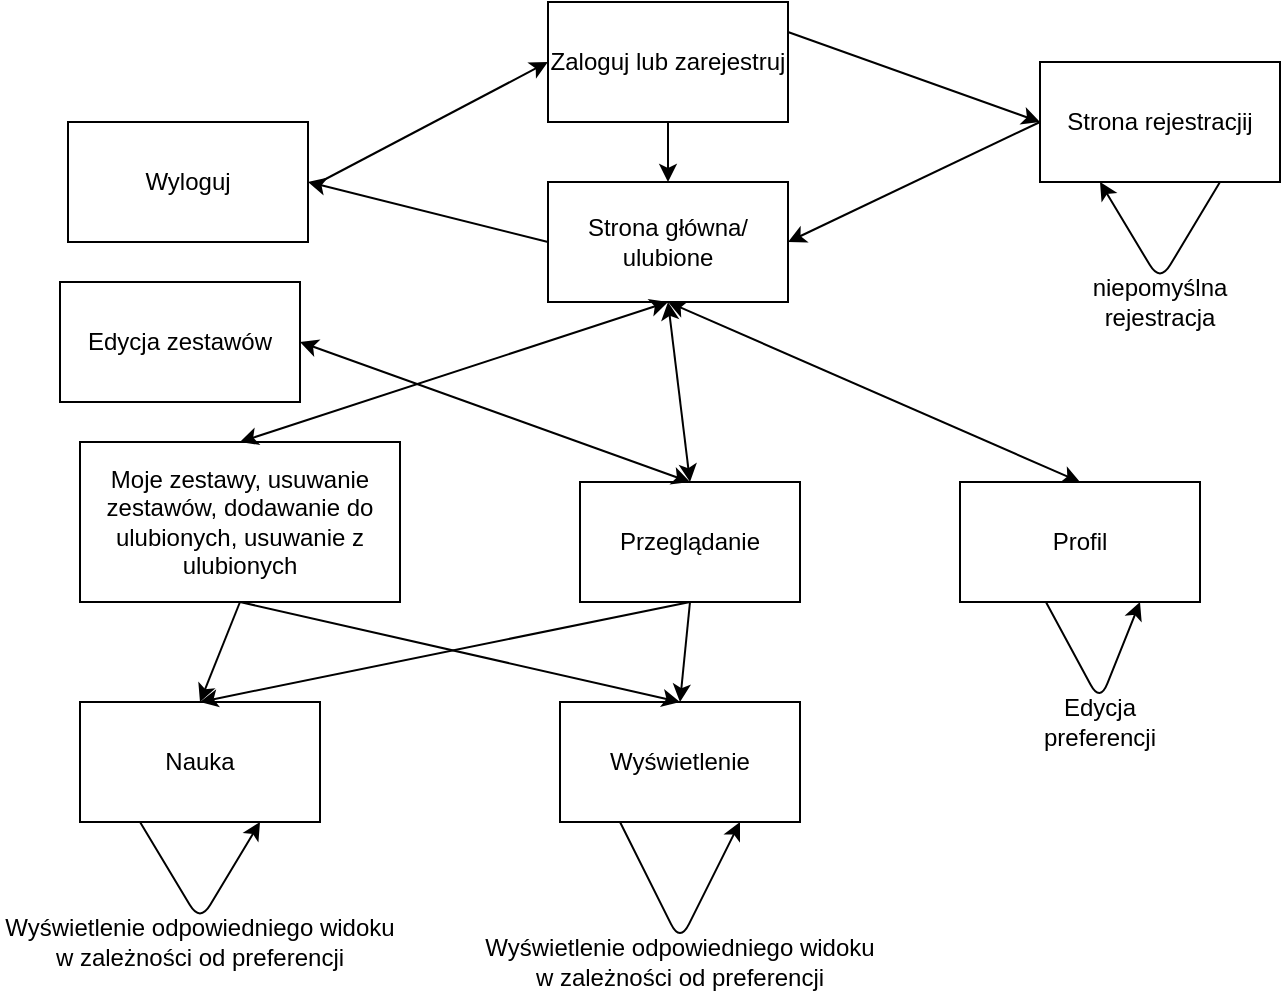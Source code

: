 <mxfile version="13.10.4" type="github">
  <diagram id="l4BmRItVJc3s6XUTqANX" name="Page-1">
    <mxGraphModel dx="1422" dy="791" grid="1" gridSize="10" guides="1" tooltips="1" connect="1" arrows="1" fold="1" page="1" pageScale="1" pageWidth="827" pageHeight="1169" math="0" shadow="0">
      <root>
        <mxCell id="0" />
        <mxCell id="1" parent="0" />
        <mxCell id="VQlJZG0hu4Kc3TQF4MYp-1" value="Zaloguj lub zarejestruj" style="rounded=0;whiteSpace=wrap;html=1;" vertex="1" parent="1">
          <mxGeometry x="354" y="10" width="120" height="60" as="geometry" />
        </mxCell>
        <mxCell id="VQlJZG0hu4Kc3TQF4MYp-2" value="Strona główna/ ulubione" style="rounded=0;whiteSpace=wrap;html=1;" vertex="1" parent="1">
          <mxGeometry x="354" y="100" width="120" height="60" as="geometry" />
        </mxCell>
        <mxCell id="VQlJZG0hu4Kc3TQF4MYp-3" value="Strona rejestracjij" style="rounded=0;whiteSpace=wrap;html=1;" vertex="1" parent="1">
          <mxGeometry x="600" y="40" width="120" height="60" as="geometry" />
        </mxCell>
        <mxCell id="VQlJZG0hu4Kc3TQF4MYp-4" value="" style="endArrow=classic;html=1;entryX=0.5;entryY=0;entryDx=0;entryDy=0;" edge="1" parent="1" source="VQlJZG0hu4Kc3TQF4MYp-1" target="VQlJZG0hu4Kc3TQF4MYp-2">
          <mxGeometry width="50" height="50" relative="1" as="geometry">
            <mxPoint x="390" y="430" as="sourcePoint" />
            <mxPoint x="440" y="380" as="targetPoint" />
          </mxGeometry>
        </mxCell>
        <mxCell id="VQlJZG0hu4Kc3TQF4MYp-5" value="" style="endArrow=classic;html=1;entryX=0;entryY=0.5;entryDx=0;entryDy=0;exitX=1;exitY=0.25;exitDx=0;exitDy=0;" edge="1" parent="1" source="VQlJZG0hu4Kc3TQF4MYp-1" target="VQlJZG0hu4Kc3TQF4MYp-3">
          <mxGeometry width="50" height="50" relative="1" as="geometry">
            <mxPoint x="390" y="430" as="sourcePoint" />
            <mxPoint x="440" y="380" as="targetPoint" />
          </mxGeometry>
        </mxCell>
        <mxCell id="VQlJZG0hu4Kc3TQF4MYp-6" value="" style="endArrow=classic;html=1;exitX=0;exitY=0.5;exitDx=0;exitDy=0;entryX=1;entryY=0.5;entryDx=0;entryDy=0;" edge="1" parent="1" source="VQlJZG0hu4Kc3TQF4MYp-3" target="VQlJZG0hu4Kc3TQF4MYp-2">
          <mxGeometry width="50" height="50" relative="1" as="geometry">
            <mxPoint x="390" y="430" as="sourcePoint" />
            <mxPoint x="550" y="210" as="targetPoint" />
          </mxGeometry>
        </mxCell>
        <mxCell id="VQlJZG0hu4Kc3TQF4MYp-7" value="" style="endArrow=classic;html=1;entryX=0.25;entryY=1;entryDx=0;entryDy=0;exitX=0.75;exitY=1;exitDx=0;exitDy=0;" edge="1" parent="1" source="VQlJZG0hu4Kc3TQF4MYp-3" target="VQlJZG0hu4Kc3TQF4MYp-3">
          <mxGeometry width="50" height="50" relative="1" as="geometry">
            <mxPoint x="390" y="430" as="sourcePoint" />
            <mxPoint x="440" y="380" as="targetPoint" />
            <Array as="points">
              <mxPoint x="660" y="150" />
            </Array>
          </mxGeometry>
        </mxCell>
        <mxCell id="VQlJZG0hu4Kc3TQF4MYp-8" value="niepomyślna rejestracja" style="text;html=1;strokeColor=none;fillColor=none;align=center;verticalAlign=middle;whiteSpace=wrap;rounded=0;" vertex="1" parent="1">
          <mxGeometry x="640" y="150" width="40" height="20" as="geometry" />
        </mxCell>
        <mxCell id="VQlJZG0hu4Kc3TQF4MYp-9" value="Moje zestawy, usuwanie zestawów, dodawanie do ulubionych, usuwanie z ulubionych" style="rounded=0;whiteSpace=wrap;html=1;" vertex="1" parent="1">
          <mxGeometry x="120" y="230" width="160" height="80" as="geometry" />
        </mxCell>
        <mxCell id="VQlJZG0hu4Kc3TQF4MYp-10" value="Przeglądanie " style="rounded=0;whiteSpace=wrap;html=1;" vertex="1" parent="1">
          <mxGeometry x="370" y="250" width="110" height="60" as="geometry" />
        </mxCell>
        <mxCell id="VQlJZG0hu4Kc3TQF4MYp-11" value="Profil" style="rounded=0;whiteSpace=wrap;html=1;" vertex="1" parent="1">
          <mxGeometry x="560" y="250" width="120" height="60" as="geometry" />
        </mxCell>
        <mxCell id="VQlJZG0hu4Kc3TQF4MYp-12" value="Wyloguj" style="rounded=0;whiteSpace=wrap;html=1;" vertex="1" parent="1">
          <mxGeometry x="114" y="70" width="120" height="60" as="geometry" />
        </mxCell>
        <mxCell id="VQlJZG0hu4Kc3TQF4MYp-13" value="" style="endArrow=classic;html=1;entryX=1;entryY=0.5;entryDx=0;entryDy=0;exitX=0;exitY=0.5;exitDx=0;exitDy=0;" edge="1" parent="1" source="VQlJZG0hu4Kc3TQF4MYp-2" target="VQlJZG0hu4Kc3TQF4MYp-12">
          <mxGeometry width="50" height="50" relative="1" as="geometry">
            <mxPoint x="390" y="430" as="sourcePoint" />
            <mxPoint x="440" y="380" as="targetPoint" />
          </mxGeometry>
        </mxCell>
        <mxCell id="VQlJZG0hu4Kc3TQF4MYp-14" value="" style="endArrow=classic;html=1;entryX=0;entryY=0.5;entryDx=0;entryDy=0;" edge="1" parent="1" target="VQlJZG0hu4Kc3TQF4MYp-1">
          <mxGeometry width="50" height="50" relative="1" as="geometry">
            <mxPoint x="240" y="100" as="sourcePoint" />
            <mxPoint x="440" y="380" as="targetPoint" />
          </mxGeometry>
        </mxCell>
        <mxCell id="VQlJZG0hu4Kc3TQF4MYp-15" value="Nauka" style="rounded=0;whiteSpace=wrap;html=1;" vertex="1" parent="1">
          <mxGeometry x="120" y="360" width="120" height="60" as="geometry" />
        </mxCell>
        <mxCell id="VQlJZG0hu4Kc3TQF4MYp-17" value="" style="endArrow=classic;startArrow=classic;html=1;entryX=0.5;entryY=1;entryDx=0;entryDy=0;exitX=0.5;exitY=0;exitDx=0;exitDy=0;" edge="1" parent="1" source="VQlJZG0hu4Kc3TQF4MYp-9" target="VQlJZG0hu4Kc3TQF4MYp-2">
          <mxGeometry width="50" height="50" relative="1" as="geometry">
            <mxPoint x="390" y="430" as="sourcePoint" />
            <mxPoint x="440" y="380" as="targetPoint" />
          </mxGeometry>
        </mxCell>
        <mxCell id="VQlJZG0hu4Kc3TQF4MYp-18" value="" style="endArrow=classic;startArrow=classic;html=1;entryX=0.5;entryY=1;entryDx=0;entryDy=0;exitX=0.5;exitY=0;exitDx=0;exitDy=0;" edge="1" parent="1" source="VQlJZG0hu4Kc3TQF4MYp-10" target="VQlJZG0hu4Kc3TQF4MYp-2">
          <mxGeometry width="50" height="50" relative="1" as="geometry">
            <mxPoint x="390" y="430" as="sourcePoint" />
            <mxPoint x="440" y="380" as="targetPoint" />
          </mxGeometry>
        </mxCell>
        <mxCell id="VQlJZG0hu4Kc3TQF4MYp-19" value="" style="endArrow=classic;startArrow=classic;html=1;entryX=0.5;entryY=1;entryDx=0;entryDy=0;exitX=0.5;exitY=0;exitDx=0;exitDy=0;" edge="1" parent="1" source="VQlJZG0hu4Kc3TQF4MYp-11" target="VQlJZG0hu4Kc3TQF4MYp-2">
          <mxGeometry width="50" height="50" relative="1" as="geometry">
            <mxPoint x="390" y="430" as="sourcePoint" />
            <mxPoint x="440" y="380" as="targetPoint" />
          </mxGeometry>
        </mxCell>
        <mxCell id="VQlJZG0hu4Kc3TQF4MYp-20" value="" style="endArrow=classic;html=1;exitX=0.5;exitY=1;exitDx=0;exitDy=0;entryX=0.5;entryY=0;entryDx=0;entryDy=0;" edge="1" parent="1" source="VQlJZG0hu4Kc3TQF4MYp-9" target="VQlJZG0hu4Kc3TQF4MYp-15">
          <mxGeometry width="50" height="50" relative="1" as="geometry">
            <mxPoint x="390" y="430" as="sourcePoint" />
            <mxPoint x="440" y="380" as="targetPoint" />
          </mxGeometry>
        </mxCell>
        <mxCell id="VQlJZG0hu4Kc3TQF4MYp-21" value="" style="endArrow=classic;html=1;exitX=0.5;exitY=1;exitDx=0;exitDy=0;entryX=0.5;entryY=0;entryDx=0;entryDy=0;" edge="1" parent="1" source="VQlJZG0hu4Kc3TQF4MYp-10" target="VQlJZG0hu4Kc3TQF4MYp-15">
          <mxGeometry width="50" height="50" relative="1" as="geometry">
            <mxPoint x="390" y="430" as="sourcePoint" />
            <mxPoint x="440" y="380" as="targetPoint" />
          </mxGeometry>
        </mxCell>
        <mxCell id="VQlJZG0hu4Kc3TQF4MYp-22" value="" style="endArrow=classic;html=1;exitX=0.358;exitY=1;exitDx=0;exitDy=0;exitPerimeter=0;entryX=0.75;entryY=1;entryDx=0;entryDy=0;" edge="1" parent="1" source="VQlJZG0hu4Kc3TQF4MYp-11" target="VQlJZG0hu4Kc3TQF4MYp-11">
          <mxGeometry width="50" height="50" relative="1" as="geometry">
            <mxPoint x="390" y="340" as="sourcePoint" />
            <mxPoint x="440" y="290" as="targetPoint" />
            <Array as="points">
              <mxPoint x="630" y="360" />
            </Array>
          </mxGeometry>
        </mxCell>
        <mxCell id="VQlJZG0hu4Kc3TQF4MYp-23" value="Edycja preferencji " style="text;html=1;strokeColor=none;fillColor=none;align=center;verticalAlign=middle;whiteSpace=wrap;rounded=0;" vertex="1" parent="1">
          <mxGeometry x="610" y="360" width="40" height="20" as="geometry" />
        </mxCell>
        <mxCell id="VQlJZG0hu4Kc3TQF4MYp-24" value="" style="endArrow=classic;html=1;exitX=0.25;exitY=1;exitDx=0;exitDy=0;entryX=0.75;entryY=1;entryDx=0;entryDy=0;" edge="1" parent="1" source="VQlJZG0hu4Kc3TQF4MYp-15" target="VQlJZG0hu4Kc3TQF4MYp-15">
          <mxGeometry width="50" height="50" relative="1" as="geometry">
            <mxPoint x="290" y="340" as="sourcePoint" />
            <mxPoint x="340" y="290" as="targetPoint" />
            <Array as="points">
              <mxPoint x="180" y="470" />
            </Array>
          </mxGeometry>
        </mxCell>
        <mxCell id="VQlJZG0hu4Kc3TQF4MYp-25" value="Wyświetlenie odpowiedniego widoku w zależności od preferencji " style="text;html=1;strokeColor=none;fillColor=none;align=center;verticalAlign=middle;whiteSpace=wrap;rounded=0;" vertex="1" parent="1">
          <mxGeometry x="80" y="470" width="200" height="20" as="geometry" />
        </mxCell>
        <mxCell id="VQlJZG0hu4Kc3TQF4MYp-27" value="Wyświetlenie" style="rounded=0;whiteSpace=wrap;html=1;" vertex="1" parent="1">
          <mxGeometry x="360" y="360" width="120" height="60" as="geometry" />
        </mxCell>
        <mxCell id="VQlJZG0hu4Kc3TQF4MYp-28" value="" style="endArrow=classic;html=1;exitX=0.5;exitY=1;exitDx=0;exitDy=0;entryX=0.5;entryY=0;entryDx=0;entryDy=0;" edge="1" parent="1" source="VQlJZG0hu4Kc3TQF4MYp-9" target="VQlJZG0hu4Kc3TQF4MYp-27">
          <mxGeometry width="50" height="50" relative="1" as="geometry">
            <mxPoint x="390" y="340" as="sourcePoint" />
            <mxPoint x="440" y="290" as="targetPoint" />
          </mxGeometry>
        </mxCell>
        <mxCell id="VQlJZG0hu4Kc3TQF4MYp-30" value="" style="endArrow=classic;html=1;entryX=0.5;entryY=0;entryDx=0;entryDy=0;exitX=0.5;exitY=1;exitDx=0;exitDy=0;" edge="1" parent="1" source="VQlJZG0hu4Kc3TQF4MYp-10" target="VQlJZG0hu4Kc3TQF4MYp-27">
          <mxGeometry width="50" height="50" relative="1" as="geometry">
            <mxPoint x="390" y="340" as="sourcePoint" />
            <mxPoint x="440" y="290" as="targetPoint" />
          </mxGeometry>
        </mxCell>
        <mxCell id="VQlJZG0hu4Kc3TQF4MYp-32" value="" style="endArrow=classic;html=1;exitX=0.25;exitY=1;exitDx=0;exitDy=0;entryX=0.75;entryY=1;entryDx=0;entryDy=0;" edge="1" parent="1" source="VQlJZG0hu4Kc3TQF4MYp-27" target="VQlJZG0hu4Kc3TQF4MYp-27">
          <mxGeometry width="50" height="50" relative="1" as="geometry">
            <mxPoint x="390" y="340" as="sourcePoint" />
            <mxPoint x="440" y="290" as="targetPoint" />
            <Array as="points">
              <mxPoint x="420" y="480" />
            </Array>
          </mxGeometry>
        </mxCell>
        <mxCell id="VQlJZG0hu4Kc3TQF4MYp-33" value="Wyświetlenie odpowiedniego widoku w zależności od preferencji " style="text;html=1;strokeColor=none;fillColor=none;align=center;verticalAlign=middle;whiteSpace=wrap;rounded=0;" vertex="1" parent="1">
          <mxGeometry x="320" y="480" width="200" height="20" as="geometry" />
        </mxCell>
        <mxCell id="VQlJZG0hu4Kc3TQF4MYp-35" value="Edycja zestawów" style="rounded=0;whiteSpace=wrap;html=1;" vertex="1" parent="1">
          <mxGeometry x="110" y="150" width="120" height="60" as="geometry" />
        </mxCell>
        <mxCell id="VQlJZG0hu4Kc3TQF4MYp-37" value="" style="endArrow=classic;startArrow=classic;html=1;entryX=1;entryY=0.5;entryDx=0;entryDy=0;exitX=0.5;exitY=0;exitDx=0;exitDy=0;" edge="1" parent="1" source="VQlJZG0hu4Kc3TQF4MYp-10" target="VQlJZG0hu4Kc3TQF4MYp-35">
          <mxGeometry width="50" height="50" relative="1" as="geometry">
            <mxPoint x="390" y="340" as="sourcePoint" />
            <mxPoint x="440" y="290" as="targetPoint" />
          </mxGeometry>
        </mxCell>
      </root>
    </mxGraphModel>
  </diagram>
</mxfile>
